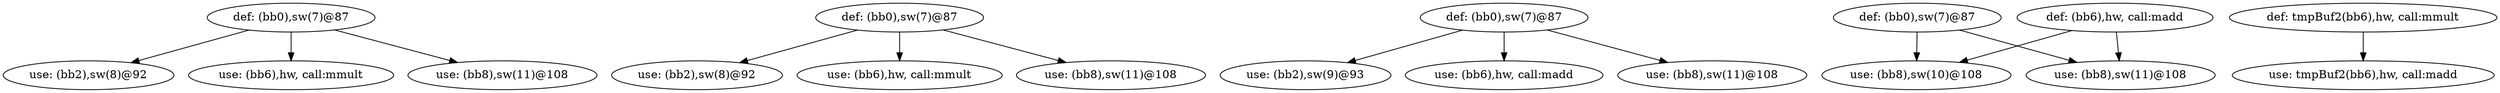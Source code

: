 digraph defuse_graph {
v0 [label = "def: (bb0),sw(7)@87"];
v1 [label = "def: (bb0),sw(7)@87"];
v2 [label = "def: (bb0),sw(7)@87"];
v3 [label = "def: (bb0),sw(7)@87"];
v4 [label = "use: (bb2),sw(8)@92"];
v5 [label = "use: (bb2),sw(8)@92"];
v6 [label = "use: (bb2),sw(9)@93"];
v7 [label = "use: (bb6),hw, call:mmult"];
v8 [label = "use: (bb6),hw, call:mmult"];
v9 [label = "def: tmpBuf2(bb6),hw, call:mmult"];
v10 [label = "use: tmpBuf2(bb6),hw, call:madd"];
v11 [label = "use: (bb6),hw, call:madd"];
v12 [label = "def: (bb6),hw, call:madd"];
v13 [label = "use: (bb8),sw(10)@108"];
v14 [label = "use: (bb8),sw(11)@108"];
v15 [label = "use: (bb8),sw(11)@108"];
v16 [label = "use: (bb8),sw(11)@108"];
v17 [label = "use: (bb8),sw(11)@108"];
v9 -> v10;
v2 -> v6;
v1 -> v5;
v0 -> v4;
v2 -> v11;
v1 -> v8;
v0 -> v7;
v3 -> v17;
v12 -> v17;
v2 -> v16;
v1 -> v15;
v0 -> v14;
v3 -> v13;
v12 -> v13;
}
